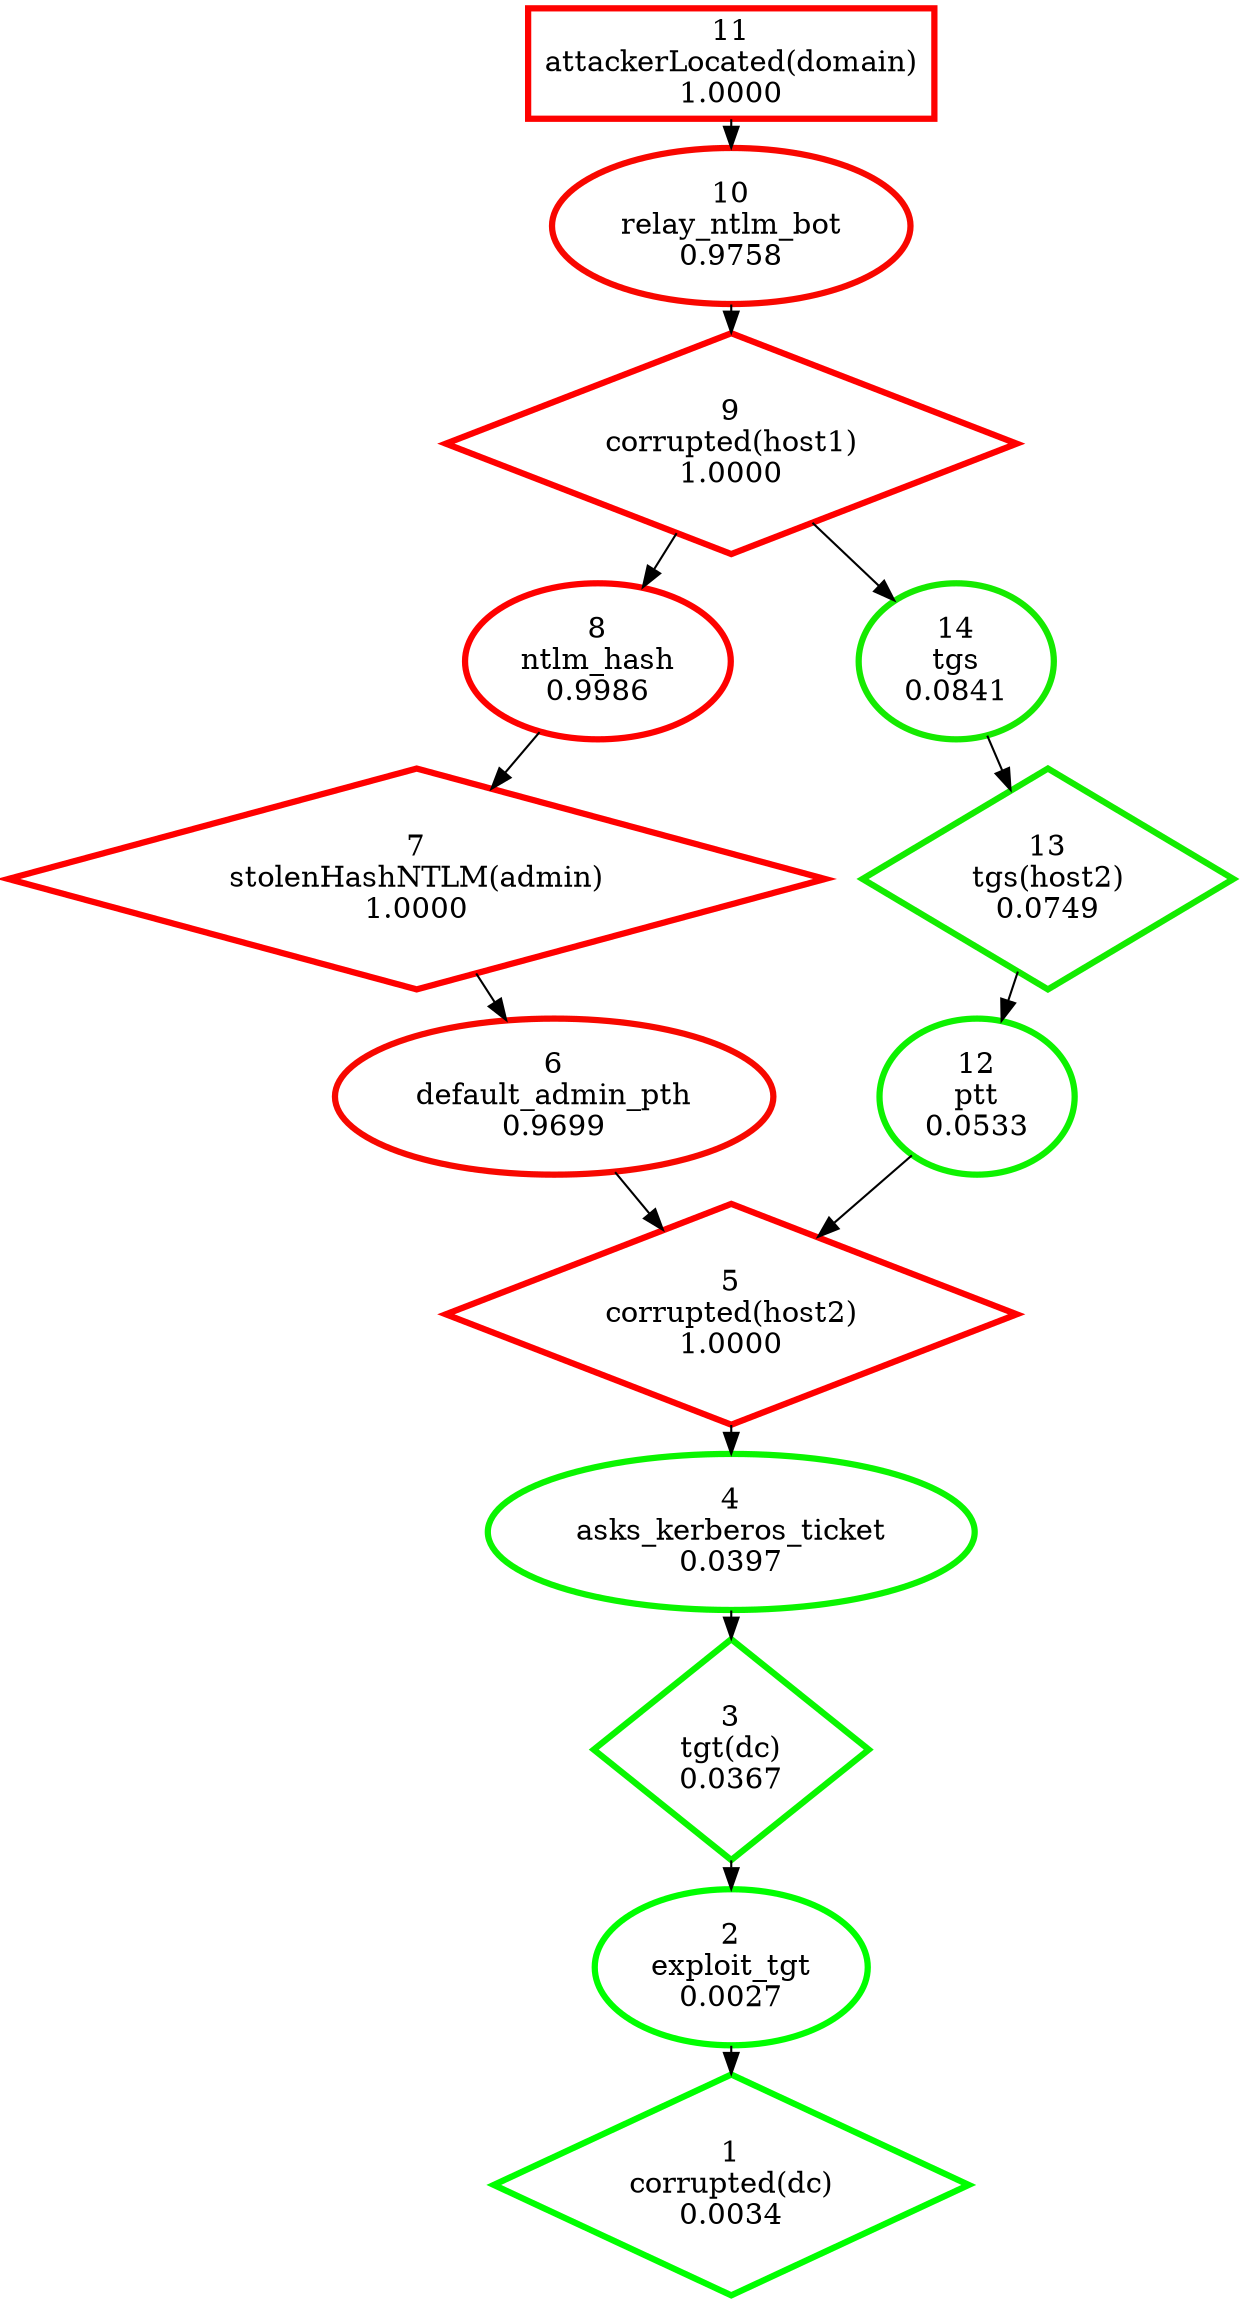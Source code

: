 digraph G {
ranksep=0.2;
  "1" [label="1\ncorrupted(dc)\n0.0034", color="#00FF00", penwidth=3, shape="diamond"];
  "2" [label="2\nexploit_tgt\n0.0027", color="#00FF00", penwidth=3, shape="ellipse"];
  "3" [label="3\ntgt(dc)\n0.0367", color="#09F600", penwidth=3, shape="diamond"];
  "4" [label="4\nasks_kerberos_ticket\n0.0397", color="#0AF500", penwidth=3, shape="ellipse"];
  "5" [label="5\ncorrupted(host2)\n1.0000", color="#FF0000", penwidth=3, shape="diamond"];
  "6" [label="6\ndefault_admin_pth\n0.9699", color="#F70800", penwidth=3, shape="ellipse"];
  "7" [label="7\nstolenHashNTLM(admin)\n1.0000", color="#FF0000", penwidth=3, shape="diamond"];
  "8" [label="8\nntlm_hash\n0.9986", color="#FE0100", penwidth=3, shape="ellipse"];
  "9" [label="9\ncorrupted(host1)\n1.0000", color="#FF0000", penwidth=3, shape="diamond"];
  "10" [label="10\nrelay_ntlm_bot\n0.9758", color="#F80700", penwidth=3, shape="ellipse"];
  "11" [label="11\nattackerLocated(domain)\n1.0000", color="#FE0100", penwidth=3, shape="box"];
  "12" [label="12\nptt\n0.0533", color="#0DF200", penwidth=3, shape="ellipse"];
  "13" [label="13\ntgs(host2)\n0.0749", color="#13EC00", penwidth=3, shape="diamond"];
  "14" [label="14\ntgs\n0.0841", color="#15EA00", penwidth=3, shape="ellipse"];
  "11" -> "10";
  "10" -> "9";
  "9" -> "8";
  "9" -> "14";
  "8" -> "7";
  "7" -> "6";
  "6" -> "5";
  "5" -> "4";
  "14" -> "13";
  "13" -> "12";
  "12" -> "5";
  "4" -> "3";
  "3" -> "2";
  "2" -> "1";
}